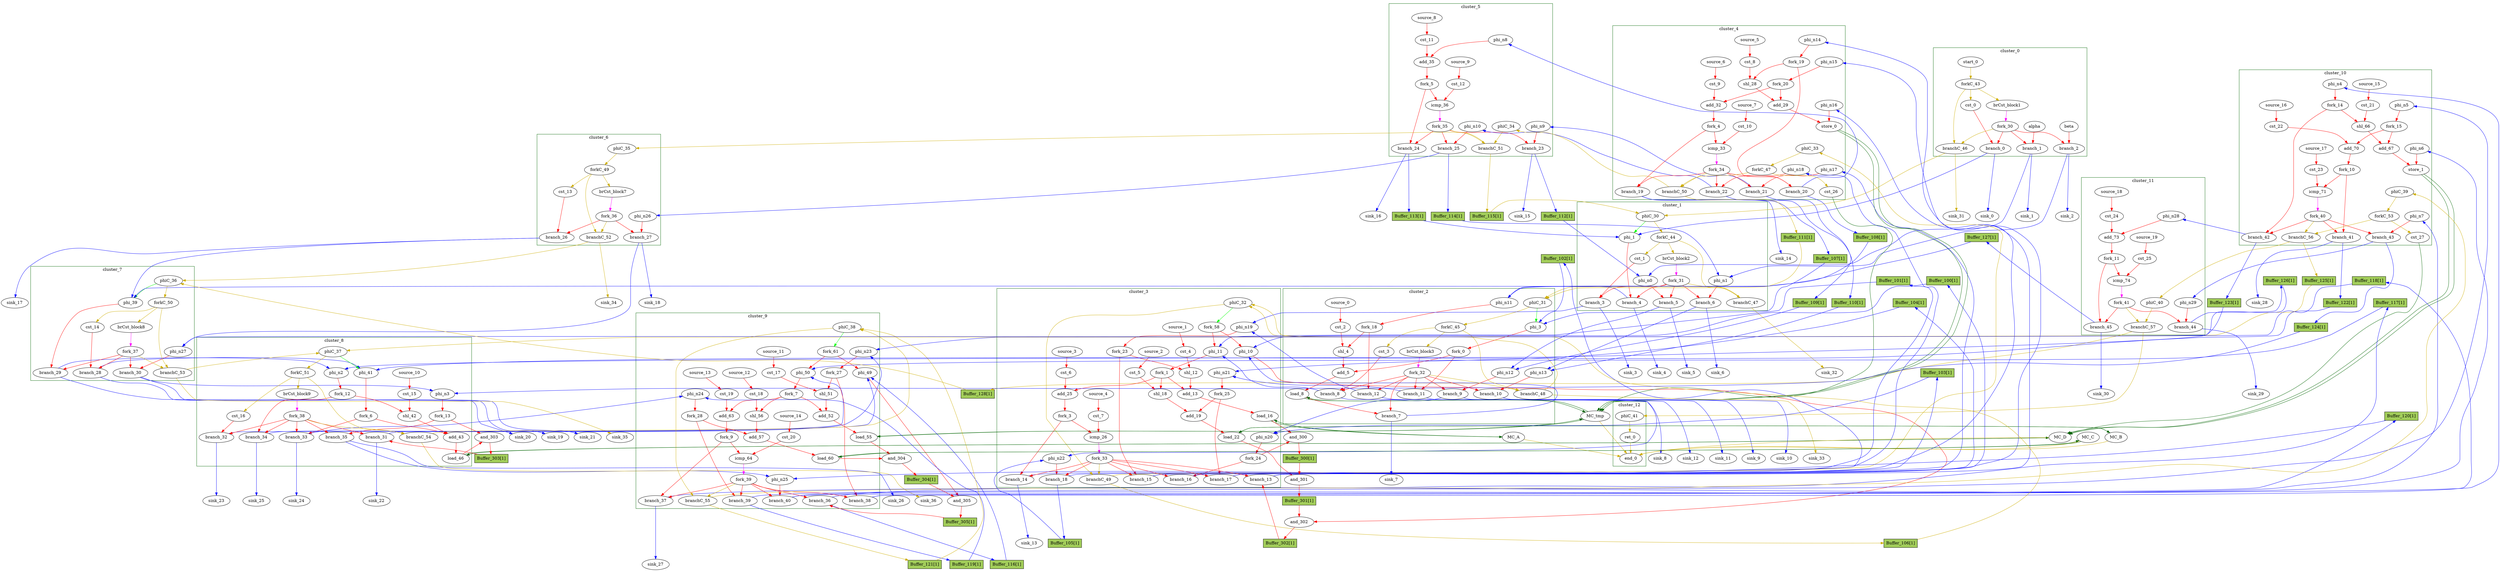 Digraph G {
	splines=spline;
	subgraph cluster_cluster_11 {
	color = "darkgreen";
label = "cluster_11";
		"cst_24" [type="Constant", in="in1:1", out="out1:1", bbID=12, value="0x00000001"];
		"add_73" [type="Operator", in="in1:4 in2:4 ", out="out1:4 ", bbID=12, II=1, delay=2.287, latency=0, op="add_op"];
		"cst_25" [type="Constant", in="in1:4", out="out1:4", bbID=12, value="0x00000008"];
		"icmp_74" [type="Operator", in="in1:4 in2:4 ", out="out1:1 ", bbID=12, II=1, delay=1.907, latency=0, op="icmp_ult_op"];
		"phi_n28" [type="Merge", in="in1:4 ", out="out1:4", bbID=12, delay=0.0];
		"phi_n29" [type="Merge", in="in1:32 ", out="out1:32", bbID=12, delay=0.0];
		"fork_11" [type="Fork", in="in1:4", out="out1:4 out2:4 ", bbID=12];
		"branch_44" [type="Branch", in="in1:32 in2?:1", out="out1+:32 out2-:32", bbID=12];
		"branch_45" [type="Branch", in="in1:4 in2?:1", out="out1+:4 out2-:4", bbID=12];
		"fork_41" [type="Fork", in="in1:1", out="out1:1 out2:1 out3:1 ", bbID=12];
		"phiC_40" [type="Merge", in="in1:0 ", out="out1:0", bbID=12, delay=0.0];
		"branchC_57" [type="Branch", in="in1:0 in2?:1", out="out1+:0 out2-:0", bbID=12];
		"source_18" [type="Source", out="out1:1", bbID=12];
		"source_19" [type="Source", out="out1:4", bbID=12];
	}
	subgraph cluster_cluster_6 {
	color = "darkgreen";
label = "cluster_6";
		"brCst_block7" [type="Constant", in="in1:1", out="out1:1", bbID=7, value="0x1"];
		"cst_13" [type="Constant", in="in1:1", out="out1:1", bbID=7, value="0x00000000"];
		"phi_n26" [type="Merge", in="in1:32 ", out="out1:32", bbID=7, delay=0.0];
		"branch_26" [type="Branch", in="in1:1 in2?:1", out="out1+:1 out2-:1", bbID=7];
		"branch_27" [type="Branch", in="in1:32 in2?:1", out="out1+:32 out2-:32", bbID=7];
		"fork_36" [type="Fork", in="in1:1", out="out1:1 out2:1 out3:1 ", bbID=7];
		"phiC_35" [type="Merge", in="in1:0 ", out="out1:0", bbID=7, delay=0.0];
		"forkC_49" [type="Fork", in="in1:0", out="out1:0 out2:0 out3:0 ", bbID=7];
		"branchC_52" [type="Branch", in="in1:0 in2?:1", out="out1+:0 out2-:0", bbID=7];
	}
	subgraph cluster_cluster_7 {
	color = "darkgreen";
label = "cluster_7";
		"phi_39" [type="Mux", in="in1?:1 in2:4 in3:4 ", out="out1:4", bbID=8, delay=1.397];
		"brCst_block8" [type="Constant", in="in1:1", out="out1:1", bbID=8, value="0x1"];
		"cst_14" [type="Constant", in="in1:1", out="out1:1", bbID=8, value="0x00000000"];
		"phi_n27" [type="Merge", in="in1:32 in2:32 ", out="out1:32", bbID=8, delay=1.397];
		"branch_28" [type="Branch", in="in1:1 in2?:1", out="out1+:1 out2-:1", bbID=8];
		"branch_29" [type="Branch", in="in1:4 in2?:1", out="out1+:4 out2-:4", bbID=8];
		"branch_30" [type="Branch", in="in1:32 in2?:1", out="out1+:32 out2-:32", bbID=8];
		"fork_37" [type="Fork", in="in1:1", out="out1:1 out2:1 out3:1 out4:1 ", bbID=8];
		"phiC_36" [type="CntrlMerge", in="in1:0 in2:0 ", out="out1:0 out2?:1", bbID=8, delay=0.0];
		"forkC_50" [type="Fork", in="in1:0", out="out1:0 out2:0 out3:0 ", bbID=8];
		"branchC_53" [type="Branch", in="in1:0 in2?:1", out="out1+:0 out2-:0", bbID=8];
	}
	subgraph cluster_cluster_1 {
	color = "darkgreen";
label = "cluster_1";
		"phi_1" [type="Mux", in="in1?:1 in2:4 in3:4 ", out="out1:4", bbID=2, delay=1.397];
		"brCst_block2" [type="Constant", in="in1:1", out="out1:1", bbID=2, value="0x1"];
		"cst_1" [type="Constant", in="in1:1", out="out1:1", bbID=2, value="0x00000000"];
		"phi_n0" [type="Merge", in="in1:32 in2:32 ", out="out1:32", bbID=2, delay=1.397];
		"phi_n1" [type="Merge", in="in1:32 in2:32 ", out="out1:32", bbID=2, delay=1.397];
		"branch_3" [type="Branch", in="in1:1 in2?:1", out="out1+:1 out2-:1", bbID=2];
		"branch_4" [type="Branch", in="in1:4 in2?:1", out="out1+:4 out2-:4", bbID=2];
		"branch_5" [type="Branch", in="in1:32 in2?:1", out="out1+:32 out2-:32", bbID=2];
		"branch_6" [type="Branch", in="in1:32 in2?:1", out="out1+:32 out2-:32", bbID=2];
		"fork_31" [type="Fork", in="in1:1", out="out1:1 out2:1 out3:1 out4:1 out5:1 ", bbID=2];
		"phiC_30" [type="CntrlMerge", in="in1:0 in2:0 ", out="out1:0 out2?:1", bbID=2, delay=0.0];
		"forkC_44" [type="Fork", in="in1:0", out="out1:0 out2:0 out3:0 ", bbID=2];
		"branchC_47" [type="Branch", in="in1:0 in2?:1", out="out1+:0 out2-:0", bbID=2];
	}
	subgraph cluster_cluster_10 {
	color = "darkgreen";
label = "cluster_10";
		"cst_21" [type="Constant", in="in1:2", out="out1:2", bbID=11, value="0x00000003"];
		"shl_66" [type="Operator", in="in1:7 in2:7 ", out="out1:7 ", bbID=11, II=1, delay=0.0, latency=0, op="shl_op"];
		"add_67" [type="Operator", in="in1:8 in2:8 ", out="out1:8 ", bbID=11, II=1, delay=2.287, latency=0, op="add_op"];
		"store_1" [type="Operator", in="in1:32 in2:8 ", out="out1:32 out2:8 ", bbID=11, II=1, delay=0.672, latency=0, op="mc_store_op", portId=0];
		"cst_22" [type="Constant", in="in1:1", out="out1:1", bbID=11, value="0x00000001"];
		"add_70" [type="Operator", in="in1:4 in2:4 ", out="out1:4 ", bbID=11, II=1, delay=2.287, latency=0, op="add_op"];
		"cst_23" [type="Constant", in="in1:4", out="out1:4", bbID=11, value="0x00000008"];
		"icmp_71" [type="Operator", in="in1:4 in2:4 ", out="out1:1 ", bbID=11, II=1, delay=1.907, latency=0, op="icmp_ult_op"];
		"phi_n4" [type="Merge", in="in1:4 ", out="out1:4", bbID=11, delay=0.0];
		"phi_n5" [type="Merge", in="in1:4 ", out="out1:4", bbID=11, delay=0.0];
		"phi_n6" [type="Merge", in="in1:32 ", out="out1:32", bbID=11, delay=0.0];
		"phi_n7" [type="Merge", in="in1:32 ", out="out1:32", bbID=11, delay=0.0];
		"fork_10" [type="Fork", in="in1:4", out="out1:4 out2:4 ", bbID=11];
		"fork_14" [type="Fork", in="in1:4", out="out1:4 out2:4 ", bbID=11];
		"fork_15" [type="Fork", in="in1:4", out="out1:4 out2:4 ", bbID=11];
		"branch_41" [type="Branch", in="in1:4 in2?:1", out="out1+:4 out2-:4", bbID=11];
		"branch_42" [type="Branch", in="in1:4 in2?:1", out="out1+:4 out2-:4", bbID=11];
		"branch_43" [type="Branch", in="in1:32 in2?:1", out="out1+:32 out2-:32", bbID=11];
		"fork_40" [type="Fork", in="in1:1", out="out1:1 out2:1 out3:1 out4:1 ", bbID=11];
		"cst_27" [type="Constant", in="in1:1", out="out1:1", bbID=11, value="0x00000001"];
		"phiC_39" [type="Merge", in="in1:0 ", out="out1:0", bbID=11, delay=0.0];
		"forkC_53" [type="Fork", in="in1:0", out="out1:0 out2:0 ", bbID=11];
		"branchC_56" [type="Branch", in="in1:0 in2?:1", out="out1+:0 out2-:0", bbID=11];
		"source_15" [type="Source", out="out1:2", bbID=11];
		"source_16" [type="Source", out="out1:1", bbID=11];
		"source_17" [type="Source", out="out1:4", bbID=11];
	}
	subgraph cluster_cluster_5 {
	color = "darkgreen";
label = "cluster_5";
		"cst_11" [type="Constant", in="in1:1", out="out1:1", bbID=6, value="0x00000001"];
		"add_35" [type="Operator", in="in1:4 in2:4 ", out="out1:4 ", bbID=6, II=1, delay=2.287, latency=0, op="add_op"];
		"cst_12" [type="Constant", in="in1:4", out="out1:4", bbID=6, value="0x00000008"];
		"icmp_36" [type="Operator", in="in1:4 in2:4 ", out="out1:1 ", bbID=6, II=1, delay=1.907, latency=0, op="icmp_ult_op"];
		"phi_n8" [type="Merge", in="in1:4 ", out="out1:4", bbID=6, delay=0.0];
		"phi_n9" [type="Merge", in="in1:32 ", out="out1:32", bbID=6, delay=0.0];
		"phi_n10" [type="Merge", in="in1:32 ", out="out1:32", bbID=6, delay=0.0];
		"fork_5" [type="Fork", in="in1:4", out="out1:4 out2:4 ", bbID=6];
		"branch_23" [type="Branch", in="in1:32 in2?:1", out="out1+:32 out2-:32", bbID=6];
		"branch_24" [type="Branch", in="in1:4 in2?:1", out="out1+:4 out2-:4", bbID=6];
		"branch_25" [type="Branch", in="in1:32 in2?:1", out="out1+:32 out2-:32", bbID=6];
		"fork_35" [type="Fork", in="in1:1", out="out1:1 out2:1 out3:1 out4:1 ", bbID=6];
		"phiC_34" [type="Merge", in="in1:0 ", out="out1:0", bbID=6, delay=0.0];
		"branchC_51" [type="Branch", in="in1:0 in2?:1", out="out1+:0 out2-:0", bbID=6];
		"source_8" [type="Source", out="out1:1", bbID=6];
		"source_9" [type="Source", out="out1:4", bbID=6];
	}
	subgraph cluster_cluster_8 {
	color = "darkgreen";
label = "cluster_8";
		"phi_41" [type="Mux", in="in1?:1 in2:4 in3:4 ", out="out1:4", bbID=9, delay=1.397];
		"cst_15" [type="Constant", in="in1:2", out="out1:2", bbID=9, value="0x00000003"];
		"shl_42" [type="Operator", in="in1:7 in2:7 ", out="out1:7 ", bbID=9, II=1, delay=0.0, latency=0, op="shl_op"];
		"add_43" [type="Operator", in="in1:8 in2:8 ", out="out1:8 ", bbID=9, II=1, delay=2.287, latency=0, op="add_op"];
		"load_46" [type="Operator", in="in1:32 in2:8 ", out="out1:32 out2:8 ", bbID=9, II=1, delay=1.412, latency=2, op="mc_load_op", portId=0];
		"brCst_block9" [type="Constant", in="in1:1", out="out1:1", bbID=9, value="0x1"];
		"cst_16" [type="Constant", in="in1:1", out="out1:1", bbID=9, value="0x00000000"];
		"phi_n2" [type="Merge", in="in1:4 in2:4 ", out="out1:4", bbID=9, delay=1.397];
		"phi_n3" [type="Merge", in="in1:32 in2:32 ", out="out1:32", bbID=9, delay=1.397];
		"fork_6" [type="Fork", in="in1:4", out="out1:4 out2:4 ", bbID=9];
		"fork_12" [type="Fork", in="in1:4", out="out1:4 out2:4 ", bbID=9];
		"fork_13" [type="Fork", in="in1:32", out="out1:32 out2:32 ", bbID=9];
		"branch_31" [type="Branch", in="in1:32 in2?:1", out="out1+:32 out2-:32", bbID=9];
		"branch_32" [type="Branch", in="in1:1 in2?:1", out="out1+:1 out2-:1", bbID=9];
		"branch_33" [type="Branch", in="in1:4 in2?:1", out="out1+:4 out2-:4", bbID=9];
		"branch_34" [type="Branch", in="in1:4 in2?:1", out="out1+:4 out2-:4", bbID=9];
		"branch_35" [type="Branch", in="in1:32 in2?:1", out="out1+:32 out2-:32", bbID=9];
		"fork_38" [type="Fork", in="in1:1", out="out1:1 out2:1 out3:1 out4:1 out5:1 out6:1 ", bbID=9];
		"phiC_37" [type="CntrlMerge", in="in1:0 in2:0 ", out="out1:0 out2?:1", bbID=9, delay=0.0];
		"forkC_51" [type="Fork", in="in1:0", out="out1:0 out2:0 out3:0 ", bbID=9];
		"branchC_54" [type="Branch", in="in1:0 in2?:1", out="out1+:0 out2-:0", bbID=9];
		"source_10" [type="Source", out="out1:2", bbID=9];
	}
	subgraph cluster_cluster_0 {
	color = "darkgreen";
label = "cluster_0";
		"alpha" [type="Entry", in="in1:32", out="out1:32", bbID=1];
		"beta" [type="Entry", in="in1:32", out="out1:32", bbID=1];
		"brCst_block1" [type="Constant", in="in1:1", out="out1:1", bbID=1, value="0x1"];
		"cst_0" [type="Constant", in="in1:1", out="out1:1", bbID=1, value="0x00000000"];
		"branch_0" [type="Branch", in="in1:1 in2?:1", out="out1+:1 out2-:1", bbID=1];
		"branch_1" [type="Branch", in="in1:32 in2?:1", out="out1+:32 out2-:32", bbID=1];
		"branch_2" [type="Branch", in="in1:32 in2?:1", out="out1+:32 out2-:32", bbID=1];
		"fork_30" [type="Fork", in="in1:1", out="out1:1 out2:1 out3:1 out4:1 ", bbID=1];
		"start_0" [type="Entry", in="in1:0", out="out1:0", bbID=1, control="true"];
		"forkC_43" [type="Fork", in="in1:0", out="out1:0 out2:0 out3:0 ", bbID=1];
		"branchC_46" [type="Branch", in="in1:0 in2?:1", out="out1+:0 out2-:0", bbID=1];
	}
	subgraph cluster_cluster_3 {
	color = "darkgreen";
label = "cluster_3";
		"phi_10" [type="Mux", in="in1?:1 in2:32 in3:32 ", out="out1:32", bbID=4, delay=1.397];
		"phi_11" [type="Mux", in="in1?:1 in2:4 in3:4 ", out="out1:4", bbID=4, delay=1.397];
		"cst_4" [type="Constant", in="in1:2", out="out1:2", bbID=4, value="0x00000003"];
		"shl_12" [type="Operator", in="in1:7 in2:7 ", out="out1:7 ", bbID=4, II=1, delay=0.0, latency=0, op="shl_op"];
		"add_13" [type="Operator", in="in1:8 in2:8 ", out="out1:8 ", bbID=4, II=1, delay=2.287, latency=0, op="add_op"];
		"load_16" [type="Operator", in="in1:32 in2:8 ", out="out1:32 out2:8 ", bbID=4, II=1, delay=1.412, latency=2, op="mc_load_op", portId=0];
		"cst_5" [type="Constant", in="in1:2", out="out1:2", bbID=4, value="0x00000003"];
		"shl_18" [type="Operator", in="in1:7 in2:7 ", out="out1:7 ", bbID=4, II=1, delay=0.0, latency=0, op="shl_op"];
		"add_19" [type="Operator", in="in1:8 in2:8 ", out="out1:8 ", bbID=4, II=1, delay=2.287, latency=0, op="add_op"];
		"load_22" [type="Operator", in="in1:32 in2:8 ", out="out1:32 out2:8 ", bbID=4, II=1, delay=1.412, latency=2, op="mc_load_op", portId=0];
		"cst_6" [type="Constant", in="in1:1", out="out1:1", bbID=4, value="0x00000001"];
		"add_25" [type="Operator", in="in1:4 in2:4 ", out="out1:4 ", bbID=4, II=1, delay=2.287, latency=0, op="add_op"];
		"cst_7" [type="Constant", in="in1:4", out="out1:4", bbID=4, value="0x00000008"];
		"icmp_26" [type="Operator", in="in1:4 in2:4 ", out="out1:1 ", bbID=4, II=1, delay=1.907, latency=0, op="icmp_ult_op"];
		"phi_n19" [type="Merge", in="in1:4 in2:4 ", out="out1:4", bbID=4, delay=1.397];
		"phi_n20" [type="Merge", in="in1:32 in2:32 ", out="out1:32", bbID=4, delay=1.397];
		"phi_n21" [type="Merge", in="in1:4 in2:4 ", out="out1:4", bbID=4, delay=1.397];
		"phi_n22" [type="Merge", in="in1:32 in2:32 ", out="out1:32", bbID=4, delay=1.397];
		"fork_1" [type="Fork", in="in1:4", out="out1:4 out2:4 out3:4 ", bbID=4];
		"fork_3" [type="Fork", in="in1:4", out="out1:4 out2:4 ", bbID=4];
		"fork_23" [type="Fork", in="in1:4", out="out1:4 out2:4 ", bbID=4];
		"fork_24" [type="Fork", in="in1:32", out="out1:32 out2:32 ", bbID=4];
		"fork_25" [type="Fork", in="in1:4", out="out1:4 out2:4 ", bbID=4];
		"branch_13" [type="Branch", in="in1:32 in2?:1", out="out1+:32 out2-:32", bbID=4];
		"branch_14" [type="Branch", in="in1:4 in2?:1", out="out1+:4 out2-:4", bbID=4];
		"branch_15" [type="Branch", in="in1:4 in2?:1", out="out1+:4 out2-:4", bbID=4];
		"branch_16" [type="Branch", in="in1:32 in2?:1", out="out1+:32 out2-:32", bbID=4];
		"branch_17" [type="Branch", in="in1:4 in2?:1", out="out1+:4 out2-:4", bbID=4];
		"branch_18" [type="Branch", in="in1:32 in2?:1", out="out1+:32 out2-:32", bbID=4];
		"fork_33" [type="Fork", in="in1:1", out="out1:1 out2:1 out3:1 out4:1 out5:1 out6:1 out7:1 ", bbID=4];
		"phiC_32" [type="CntrlMerge", in="in1:0 in2:0 ", out="out1:0 out2?:1", bbID=4, delay=0.0];
		"branchC_49" [type="Branch", in="in1:0 in2?:1", out="out1+:0 out2-:0", bbID=4];
		"source_1" [type="Source", out="out1:2", bbID=4];
		"source_2" [type="Source", out="out1:2", bbID=4];
		"source_3" [type="Source", out="out1:1", bbID=4];
		"source_4" [type="Source", out="out1:4", bbID=4];
		"fork_58" [type="Fork", in="in1:1", out="out1:1 out2:1 ", bbID=4];
	}
	subgraph cluster_cluster_4 {
	color = "darkgreen";
label = "cluster_4";
		"cst_8" [type="Constant", in="in1:2", out="out1:2", bbID=5, value="0x00000003"];
		"shl_28" [type="Operator", in="in1:7 in2:7 ", out="out1:7 ", bbID=5, II=1, delay=0.0, latency=0, op="shl_op"];
		"add_29" [type="Operator", in="in1:8 in2:8 ", out="out1:8 ", bbID=5, II=1, delay=2.287, latency=0, op="add_op"];
		"store_0" [type="Operator", in="in1:32 in2:8 ", out="out1:32 out2:8 ", bbID=5, II=1, delay=0.672, latency=0, op="mc_store_op", portId=0];
		"cst_9" [type="Constant", in="in1:1", out="out1:1", bbID=5, value="0x00000001"];
		"add_32" [type="Operator", in="in1:4 in2:4 ", out="out1:4 ", bbID=5, II=1, delay=2.287, latency=0, op="add_op"];
		"cst_10" [type="Constant", in="in1:4", out="out1:4", bbID=5, value="0x00000008"];
		"icmp_33" [type="Operator", in="in1:4 in2:4 ", out="out1:1 ", bbID=5, II=1, delay=1.907, latency=0, op="icmp_ult_op"];
		"phi_n14" [type="Merge", in="in1:4 ", out="out1:4", bbID=5, delay=0.0];
		"phi_n15" [type="Merge", in="in1:4 ", out="out1:4", bbID=5, delay=0.0];
		"phi_n16" [type="Merge", in="in1:32 ", out="out1:32", bbID=5, delay=0.0];
		"phi_n17" [type="Merge", in="in1:32 ", out="out1:32", bbID=5, delay=0.0];
		"phi_n18" [type="Merge", in="in1:32 ", out="out1:32", bbID=5, delay=0.0];
		"fork_4" [type="Fork", in="in1:4", out="out1:4 out2:4 ", bbID=5];
		"fork_19" [type="Fork", in="in1:4", out="out1:4 out2:4 ", bbID=5];
		"fork_20" [type="Fork", in="in1:4", out="out1:4 out2:4 ", bbID=5];
		"branch_19" [type="Branch", in="in1:4 in2?:1", out="out1+:4 out2-:4", bbID=5];
		"branch_20" [type="Branch", in="in1:4 in2?:1", out="out1+:4 out2-:4", bbID=5];
		"branch_21" [type="Branch", in="in1:32 in2?:1", out="out1+:32 out2-:32", bbID=5];
		"branch_22" [type="Branch", in="in1:32 in2?:1", out="out1+:32 out2-:32", bbID=5];
		"fork_34" [type="Fork", in="in1:1", out="out1:1 out2:1 out3:1 out4:1 out5:1 ", bbID=5];
		"cst_26" [type="Constant", in="in1:1", out="out1:1", bbID=5, value="0x00000001"];
		"phiC_33" [type="Merge", in="in1:0 ", out="out1:0", bbID=5, delay=0.0];
		"forkC_47" [type="Fork", in="in1:0", out="out1:0 out2:0 ", bbID=5];
		"branchC_50" [type="Branch", in="in1:0 in2?:1", out="out1+:0 out2-:0", bbID=5];
		"source_5" [type="Source", out="out1:2", bbID=5];
		"source_6" [type="Source", out="out1:1", bbID=5];
		"source_7" [type="Source", out="out1:4", bbID=5];
	}
	subgraph cluster_cluster_12 {
	color = "darkgreen";
label = "cluster_12";
		"ret_0" [type="Operator", in="in1:0 ", out="out1:0 ", bbID=13, II=1, delay=0.0, latency=0, op="ret_op"];
		"end_0" [type="Exit", in="in1:0*e in2:0*e in3:0*e in4:0*e in5:0*e in6:0 ", out="out1:0", bbID=0];
		"phiC_41" [type="Merge", in="in1:0 ", out="out1:0", bbID=13, delay=0.0];
	}
	subgraph cluster_cluster_9 {
	color = "darkgreen";
label = "cluster_9";
		"phi_49" [type="Mux", in="in1?:1 in2:32 in3:32 ", out="out1:32", bbID=10, delay=1.397];
		"phi_50" [type="Mux", in="in1?:1 in2:4 in3:4 ", out="out1:4", bbID=10, delay=1.397];
		"cst_17" [type="Constant", in="in1:2", out="out1:2", bbID=10, value="0x00000003"];
		"shl_51" [type="Operator", in="in1:7 in2:7 ", out="out1:7 ", bbID=10, II=1, delay=0.0, latency=0, op="shl_op"];
		"add_52" [type="Operator", in="in1:8 in2:8 ", out="out1:8 ", bbID=10, II=1, delay=2.287, latency=0, op="add_op"];
		"load_55" [type="Operator", in="in1:32 in2:8 ", out="out1:32 out2:8 ", bbID=10, II=1, delay=1.412, latency=2, op="mc_load_op", portId=1];
		"cst_18" [type="Constant", in="in1:2", out="out1:2", bbID=10, value="0x00000003"];
		"shl_56" [type="Operator", in="in1:7 in2:7 ", out="out1:7 ", bbID=10, II=1, delay=0.0, latency=0, op="shl_op"];
		"add_57" [type="Operator", in="in1:8 in2:8 ", out="out1:8 ", bbID=10, II=1, delay=2.287, latency=0, op="add_op"];
		"load_60" [type="Operator", in="in1:32 in2:8 ", out="out1:32 out2:8 ", bbID=10, II=1, delay=1.412, latency=2, op="mc_load_op", portId=0];
		"cst_19" [type="Constant", in="in1:1", out="out1:1", bbID=10, value="0x00000001"];
		"add_63" [type="Operator", in="in1:4 in2:4 ", out="out1:4 ", bbID=10, II=1, delay=2.287, latency=0, op="add_op"];
		"cst_20" [type="Constant", in="in1:4", out="out1:4", bbID=10, value="0x00000008"];
		"icmp_64" [type="Operator", in="in1:4 in2:4 ", out="out1:1 ", bbID=10, II=1, delay=1.907, latency=0, op="icmp_ult_op"];
		"phi_n23" [type="Merge", in="in1:4 in2:4 ", out="out1:4", bbID=10, delay=1.397];
		"phi_n24" [type="Merge", in="in1:4 in2:4 ", out="out1:4", bbID=10, delay=1.397];
		"phi_n25" [type="Merge", in="in1:32 in2:32 ", out="out1:32", bbID=10, delay=1.397];
		"fork_7" [type="Fork", in="in1:4", out="out1:4 out2:4 out3:4 ", bbID=10];
		"fork_9" [type="Fork", in="in1:4", out="out1:4 out2:4 ", bbID=10];
		"fork_27" [type="Fork", in="in1:4", out="out1:4 out2:4 ", bbID=10];
		"fork_28" [type="Fork", in="in1:4", out="out1:4 out2:4 ", bbID=10];
		"branch_36" [type="Branch", in="in1:32 in2?:1", out="out1+:32 out2-:32", bbID=10];
		"branch_37" [type="Branch", in="in1:4 in2?:1", out="out1+:4 out2-:4", bbID=10];
		"branch_38" [type="Branch", in="in1:4 in2?:1", out="out1+:4 out2-:4", bbID=10];
		"branch_39" [type="Branch", in="in1:4 in2?:1", out="out1+:4 out2-:4", bbID=10];
		"branch_40" [type="Branch", in="in1:32 in2?:1", out="out1+:32 out2-:32", bbID=10];
		"fork_39" [type="Fork", in="in1:1", out="out1:1 out2:1 out3:1 out4:1 out5:1 out6:1 ", bbID=10];
		"phiC_38" [type="CntrlMerge", in="in1:0 in2:0 ", out="out1:0 out2?:1", bbID=10, delay=0.0];
		"branchC_55" [type="Branch", in="in1:0 in2?:1", out="out1+:0 out2-:0", bbID=10];
		"source_11" [type="Source", out="out1:2", bbID=10];
		"source_12" [type="Source", out="out1:2", bbID=10];
		"source_13" [type="Source", out="out1:1", bbID=10];
		"source_14" [type="Source", out="out1:4", bbID=10];
		"fork_61" [type="Fork", in="in1:1", out="out1:1 out2:1 ", bbID=10];
	}
	subgraph cluster_cluster_2 {
	color = "darkgreen";
label = "cluster_2";
		"phi_3" [type="Mux", in="in1?:1 in2:4 in3:4 ", out="out1:4", bbID=3, delay=1.397];
		"cst_2" [type="Constant", in="in1:2", out="out1:2", bbID=3, value="0x00000003"];
		"shl_4" [type="Operator", in="in1:7 in2:7 ", out="out1:7 ", bbID=3, II=1, delay=0.0, latency=0, op="shl_op"];
		"add_5" [type="Operator", in="in1:8 in2:8 ", out="out1:8 ", bbID=3, II=1, delay=2.287, latency=0, op="add_op"];
		"load_8" [type="Operator", in="in1:32 in2:8 ", out="out1:32 out2:8 ", bbID=3, II=1, delay=1.412, latency=2, op="mc_load_op", portId=0];
		"brCst_block3" [type="Constant", in="in1:1", out="out1:1", bbID=3, value="0x1"];
		"cst_3" [type="Constant", in="in1:1", out="out1:1", bbID=3, value="0x00000000"];
		"phi_n11" [type="Merge", in="in1:4 in2:4 ", out="out1:4", bbID=3, delay=1.397];
		"phi_n12" [type="Merge", in="in1:32 in2:32 ", out="out1:32", bbID=3, delay=1.397];
		"phi_n13" [type="Merge", in="in1:32 in2:32 ", out="out1:32", bbID=3, delay=1.397];
		"fork_0" [type="Fork", in="in1:4", out="out1:4 out2:4 ", bbID=3];
		"fork_18" [type="Fork", in="in1:4", out="out1:4 out2:4 ", bbID=3];
		"branch_7" [type="Branch", in="in1:32 in2?:1", out="out1+:32 out2-:32", bbID=3];
		"branch_8" [type="Branch", in="in1:1 in2?:1", out="out1+:1 out2-:1", bbID=3];
		"branch_9" [type="Branch", in="in1:32 in2?:1", out="out1+:32 out2-:32", bbID=3];
		"branch_10" [type="Branch", in="in1:32 in2?:1", out="out1+:32 out2-:32", bbID=3];
		"branch_11" [type="Branch", in="in1:4 in2?:1", out="out1+:4 out2-:4", bbID=3];
		"branch_12" [type="Branch", in="in1:4 in2?:1", out="out1+:4 out2-:4", bbID=3];
		"fork_32" [type="Fork", in="in1:1", out="out1:1 out2:1 out3:1 out4:1 out5:1 out6:1 out7:1 ", bbID=3];
		"phiC_31" [type="CntrlMerge", in="in1:0 in2:0 ", out="out1:0 out2?:1", bbID=3, delay=0.0];
		"forkC_45" [type="Fork", in="in1:0", out="out1:0 out2:0 out3:0 ", bbID=3];
		"branchC_48" [type="Branch", in="in1:0 in2?:1", out="out1+:0 out2-:0", bbID=3];
		"source_0" [type="Source", out="out1:2", bbID=3];
	}
		"MC_tmp" [type="MC", in="in1:32*c0 in2:8*l0a in3:8*s0a in4:32*s0d in5:8*l1a ", out="out1:32*l0d out2:32*l1d out3:0*e ", bbID=0, bbcount=1, ldcount=2, memory="tmp", stcount=1];
		"MC_A" [type="MC", in="in1:8*l0a ", out="out1:32*l0d out2:0*e ", bbID=0, bbcount=0, ldcount=1, memory="A", stcount=0];
		"MC_B" [type="MC", in="in1:8*l0a ", out="out1:32*l0d out2:0*e ", bbID=0, bbcount=0, ldcount=1, memory="B", stcount=0];
		"MC_D" [type="MC", in="in1:32*c0 in2:8*l0a in3:8*s0a in4:32*s0d ", out="out1:32*l0d out2:0*e ", bbID=0, bbcount=1, ldcount=1, memory="D", stcount=1];
		"MC_C" [type="MC", in="in1:8*l0a ", out="out1:32*l0d out2:0*e ", bbID=0, bbcount=0, ldcount=1, memory="C", stcount=0];
		"sink_0" [type="Sink", in="in1:1", bbID=0];
		"sink_1" [type="Sink", in="in1:32", bbID=0];
		"sink_2" [type="Sink", in="in1:32", bbID=0];
		"sink_3" [type="Sink", in="in1:1", bbID=0];
		"sink_4" [type="Sink", in="in1:4", bbID=0];
		"sink_5" [type="Sink", in="in1:32", bbID=0];
		"sink_6" [type="Sink", in="in1:32", bbID=0];
		"sink_7" [type="Sink", in="in1:32", bbID=0];
		"sink_8" [type="Sink", in="in1:1", bbID=0];
		"sink_9" [type="Sink", in="in1:32", bbID=0];
		"sink_10" [type="Sink", in="in1:32", bbID=0];
		"sink_11" [type="Sink", in="in1:4", bbID=0];
		"sink_12" [type="Sink", in="in1:4", bbID=0];
		"sink_13" [type="Sink", in="in1:4", bbID=0];
		"sink_14" [type="Sink", in="in1:4", bbID=0];
		"sink_15" [type="Sink", in="in1:32", bbID=0];
		"sink_16" [type="Sink", in="in1:4", bbID=0];
		"sink_17" [type="Sink", in="in1:1", bbID=0];
		"sink_18" [type="Sink", in="in1:32", bbID=0];
		"sink_19" [type="Sink", in="in1:1", bbID=0];
		"sink_20" [type="Sink", in="in1:4", bbID=0];
		"sink_21" [type="Sink", in="in1:32", bbID=0];
		"sink_22" [type="Sink", in="in1:32", bbID=0];
		"sink_23" [type="Sink", in="in1:1", bbID=0];
		"sink_24" [type="Sink", in="in1:4", bbID=0];
		"sink_25" [type="Sink", in="in1:4", bbID=0];
		"sink_26" [type="Sink", in="in1:32", bbID=0];
		"sink_27" [type="Sink", in="in1:4", bbID=0];
		"sink_28" [type="Sink", in="in1:4", bbID=0];
		"sink_29" [type="Sink", in="in1:32", bbID=0];
		"sink_30" [type="Sink", in="in1:4", bbID=0];
		"sink_31" [type="Sink", in="in1:0", bbID=0];
		"sink_32" [type="Sink", in="in1:0", bbID=0];
		"sink_33" [type="Sink", in="in1:0", bbID=0];
		"sink_34" [type="Sink", in="in1:0", bbID=0];
		"sink_35" [type="Sink", in="in1:0", bbID=0];
		"sink_36" [type="Sink", in="in1:0", bbID=0];
		"Buffer_100" [type="Buffer", in="in1:32", out="out1:32", bbID=3, fillcolor="darkolivegreen3", height=0.4, label="Buffer_100[1]", shape="box", slots=1, style="filled", transparent="false"];
		"Buffer_101" [type="Buffer", in="in1:32", out="out1:32", bbID=3, fillcolor="darkolivegreen3", height=0.4, label="Buffer_101[1]", shape="box", slots=1, style="filled", transparent="false"];
		"Buffer_102" [type="Buffer", in="in1:32", out="out1:32", bbID=3, fillcolor="darkolivegreen3", height=0.4, label="Buffer_102[1]", shape="box", slots=1, style="filled", transparent="false"];
		"Buffer_103" [type="Buffer", in="in1:32", out="out1:32", bbID=3, fillcolor="darkolivegreen3", height=0.4, label="Buffer_103[1]", shape="box", slots=1, style="filled", transparent="false"];
		"Buffer_104" [type="Buffer", in="in1:32", out="out1:32", bbID=3, fillcolor="darkolivegreen3", height=0.4, label="Buffer_104[1]", shape="box", slots=1, style="filled", transparent="false"];
		"Buffer_105" [type="Buffer", in="in1:32", out="out1:32", bbID=3, fillcolor="darkolivegreen3", height=0.4, label="Buffer_105[1]", shape="box", slots=1, style="filled", transparent="false"];
		"Buffer_106" [type="Buffer", in="in1:32", out="out1:32", bbID=3, fillcolor="darkolivegreen3", height=0.4, label="Buffer_106[1]", shape="box", slots=1, style="filled", transparent="false"];
		"Buffer_107" [type="Buffer", in="in1:32", out="out1:32", bbID=3, fillcolor="darkolivegreen3", height=0.4, label="Buffer_107[1]", shape="box", slots=1, style="filled", transparent="false"];
		"Buffer_108" [type="Buffer", in="in1:32", out="out1:32", bbID=3, fillcolor="darkolivegreen3", height=0.4, label="Buffer_108[1]", shape="box", slots=1, style="filled", transparent="false"];
		"Buffer_109" [type="Buffer", in="in1:32", out="out1:32", bbID=3, fillcolor="darkolivegreen3", height=0.4, label="Buffer_109[1]", shape="box", slots=1, style="filled", transparent="false"];
		"Buffer_110" [type="Buffer", in="in1:32", out="out1:32", bbID=3, fillcolor="darkolivegreen3", height=0.4, label="Buffer_110[1]", shape="box", slots=1, style="filled", transparent="false"];
		"Buffer_111" [type="Buffer", in="in1:32", out="out1:32", bbID=3, fillcolor="darkolivegreen3", height=0.4, label="Buffer_111[1]", shape="box", slots=1, style="filled", transparent="false"];
		"Buffer_112" [type="Buffer", in="in1:32", out="out1:32", bbID=3, fillcolor="darkolivegreen3", height=0.4, label="Buffer_112[1]", shape="box", slots=1, style="filled", transparent="false"];
		"Buffer_113" [type="Buffer", in="in1:32", out="out1:32", bbID=3, fillcolor="darkolivegreen3", height=0.4, label="Buffer_113[1]", shape="box", slots=1, style="filled", transparent="false"];
		"Buffer_114" [type="Buffer", in="in1:32", out="out1:32", bbID=3, fillcolor="darkolivegreen3", height=0.4, label="Buffer_114[1]", shape="box", slots=1, style="filled", transparent="false"];
		"Buffer_115" [type="Buffer", in="in1:32", out="out1:32", bbID=3, fillcolor="darkolivegreen3", height=0.4, label="Buffer_115[1]", shape="box", slots=1, style="filled", transparent="false"];
		"Buffer_116" [type="Buffer", in="in1:32", out="out1:32", bbID=3, fillcolor="darkolivegreen3", height=0.4, label="Buffer_116[1]", shape="box", slots=1, style="filled", transparent="false"];
		"Buffer_117" [type="Buffer", in="in1:32", out="out1:32", bbID=3, fillcolor="darkolivegreen3", height=0.4, label="Buffer_117[1]", shape="box", slots=1, style="filled", transparent="false"];
		"Buffer_118" [type="Buffer", in="in1:32", out="out1:32", bbID=3, fillcolor="darkolivegreen3", height=0.4, label="Buffer_118[1]", shape="box", slots=1, style="filled", transparent="false"];
		"Buffer_119" [type="Buffer", in="in1:32", out="out1:32", bbID=3, fillcolor="darkolivegreen3", height=0.4, label="Buffer_119[1]", shape="box", slots=1, style="filled", transparent="false"];
		"Buffer_120" [type="Buffer", in="in1:32", out="out1:32", bbID=3, fillcolor="darkolivegreen3", height=0.4, label="Buffer_120[1]", shape="box", slots=1, style="filled", transparent="false"];
		"Buffer_121" [type="Buffer", in="in1:32", out="out1:32", bbID=3, fillcolor="darkolivegreen3", height=0.4, label="Buffer_121[1]", shape="box", slots=1, style="filled", transparent="false"];
		"Buffer_122" [type="Buffer", in="in1:32", out="out1:32", bbID=3, fillcolor="darkolivegreen3", height=0.4, label="Buffer_122[1]", shape="box", slots=1, style="filled", transparent="false"];
		"Buffer_123" [type="Buffer", in="in1:32", out="out1:32", bbID=3, fillcolor="darkolivegreen3", height=0.4, label="Buffer_123[1]", shape="box", slots=1, style="filled", transparent="false"];
		"Buffer_124" [type="Buffer", in="in1:32", out="out1:32", bbID=3, fillcolor="darkolivegreen3", height=0.4, label="Buffer_124[1]", shape="box", slots=1, style="filled", transparent="false"];
		"Buffer_125" [type="Buffer", in="in1:32", out="out1:32", bbID=3, fillcolor="darkolivegreen3", height=0.4, label="Buffer_125[1]", shape="box", slots=1, style="filled", transparent="false"];
		"Buffer_126" [type="Buffer", in="in1:32", out="out1:32", bbID=3, fillcolor="darkolivegreen3", height=0.4, label="Buffer_126[1]", shape="box", slots=1, style="filled", transparent="false"];
		"Buffer_127" [type="Buffer", in="in1:32", out="out1:32", bbID=3, fillcolor="darkolivegreen3", height=0.4, label="Buffer_127[1]", shape="box", slots=1, style="filled", transparent="false"];
		"Buffer_128" [type="Buffer", in="in1:32", out="out1:32", bbID=3, fillcolor="darkolivegreen3", height=0.4, label="Buffer_128[1]", shape="box", slots=1, style="filled", transparent="false"];
		"and_300" [type="Operator", in="in1:32 in2:32 ", out="out1:32 ", bbID=4, II=1, delay=0.0, latency=6, op="and_op"];
		"Buffer_300" [type="Buffer", in="in1:32", out="out1:32", bbID=3, fillcolor="darkolivegreen3", height=0.4, label="Buffer_300[1]", shape="box", slots=1, style="filled", transparent="false"];
		"and_301" [type="Operator", in="in1:32 in2:32 ", out="out1:32 ", bbID=4, II=1, delay=0.0, latency=6, op="and_op"];
		"Buffer_301" [type="Buffer", in="in1:32", out="out1:32", bbID=3, fillcolor="darkolivegreen3", height=0.4, label="Buffer_301[1]", shape="box", slots=1, style="filled", transparent="false"];
		"and_302" [type="Operator", in="in1:32 in2:32 ", out="out1:32 ", bbID=4, II=1, delay=0.0, latency=10, op="and_op"];
		"Buffer_302" [type="Buffer", in="in1:32", out="out1:32", bbID=3, fillcolor="darkolivegreen3", height=0.4, label="Buffer_302[1]", shape="box", slots=1, style="filled", transparent="false"];
		"and_303" [type="Operator", in="in1:32 in2:32 ", out="out1:32 ", bbID=9, II=1, delay=0.0, latency=6, op="and_op"];
		"Buffer_303" [type="Buffer", in="in1:32", out="out1:32", bbID=3, fillcolor="darkolivegreen3", height=0.4, label="Buffer_303[1]", shape="box", slots=1, style="filled", transparent="false"];
		"and_304" [type="Operator", in="in1:32 in2:32 ", out="out1:32 ", bbID=10, II=1, delay=0.0, latency=6, op="and_op"];
		"Buffer_304" [type="Buffer", in="in1:32", out="out1:32", bbID=3, fillcolor="darkolivegreen3", height=0.4, label="Buffer_304[1]", shape="box", slots=1, style="filled", transparent="false"];
		"and_305" [type="Operator", in="in1:32 in2:32 ", out="out1:32 ", bbID=10, II=1, delay=0.0, latency=10, op="and_op"];
		"Buffer_305" [type="Buffer", in="in1:32", out="out1:32", bbID=3, fillcolor="darkolivegreen3", height=0.4, label="Buffer_305[1]", shape="box", slots=1, style="filled", transparent="false"];
		"alpha" -> "branch_1" [color = "red", from = "out1", to = "in1"];
		"beta" -> "branch_2" [color = "red", from = "out1", to = "in1"];
		"brCst_block1" -> "fork_30" [color = "magenta", from = "out1", to = "in1"];
		"cst_0" -> "branch_0" [color = "red", from = "out1", to = "in1"];
		"phi_1" -> "branch_4" [color = "red", from = "out1", to = "in1"];
		"brCst_block2" -> "fork_31" [color = "magenta", from = "out1", to = "in1"];
		"cst_1" -> "branch_3" [color = "red", from = "out1", to = "in1"];
		"phi_3" -> "fork_0" [color = "red", from = "out1", to = "in1"];
		"cst_2" -> "shl_4" [color = "red", from = "out1", to = "in2"];
		"shl_4" -> "add_5" [color = "red", from = "out1", to = "in1"];
		"add_5" -> "load_8" [color = "red", from = "out1", to = "in2"];
		"load_8" -> "branch_7" [color = "red", from = "out1", to = "in1"];
		"load_8" -> "MC_tmp" [color = "darkgreen", mem_address = "true", from = "out2", to = "in2"];
		"brCst_block3" -> "fork_32" [color = "magenta", from = "out1", to = "in1"];
		"phi_10" -> "and_302" [color = "red", from = "out1", to = "in1"];
		"cst_3" -> "branch_8" [color = "red", from = "out1", to = "in1"];
		"phi_11" -> "fork_1" [color = "red", from = "out1", to = "in1"];
		"cst_4" -> "shl_12" [color = "red", from = "out1", to = "in2"];
		"shl_12" -> "add_13" [color = "red", from = "out1", to = "in1"];
		"add_13" -> "load_16" [color = "red", from = "out1", to = "in2"];
		"load_16" -> "MC_A" [color = "darkgreen", mem_address = "true", from = "out2", to = "in1"];
		"load_16" -> "and_300" [color = "red", from = "out1", to = "in1"];
		"cst_5" -> "shl_18" [color = "red", from = "out1", to = "in2"];
		"shl_18" -> "add_19" [color = "red", from = "out1", to = "in1"];
		"add_19" -> "load_22" [color = "red", from = "out1", to = "in2"];
		"load_22" -> "MC_B" [color = "darkgreen", mem_address = "true", from = "out2", to = "in1"];
		"load_22" -> "and_301" [color = "red", from = "out1", to = "in2"];
		"cst_6" -> "add_25" [color = "red", from = "out1", to = "in2"];
		"add_25" -> "fork_3" [color = "red", from = "out1", to = "in1"];
		"cst_7" -> "icmp_26" [color = "red", from = "out1", to = "in2"];
		"icmp_26" -> "fork_33" [color = "magenta", from = "out1", to = "in1"];
		"cst_8" -> "shl_28" [color = "red", from = "out1", to = "in2"];
		"shl_28" -> "add_29" [color = "red", from = "out1", to = "in1"];
		"add_29" -> "store_0" [color = "red", from = "out1", to = "in2"];
		"store_0" -> "MC_tmp" [color = "darkgreen", mem_address = "true", from = "out2", to = "in3"];
		"store_0" -> "MC_tmp" [color = "darkgreen", mem_address = "false", from = "out1", to = "in4"];
		"cst_9" -> "add_32" [color = "red", from = "out1", to = "in2"];
		"add_32" -> "fork_4" [color = "red", from = "out1", to = "in1"];
		"cst_10" -> "icmp_33" [color = "red", from = "out1", to = "in2"];
		"icmp_33" -> "fork_34" [color = "magenta", from = "out1", to = "in1"];
		"cst_11" -> "add_35" [color = "red", from = "out1", to = "in2"];
		"add_35" -> "fork_5" [color = "red", from = "out1", to = "in1"];
		"cst_12" -> "icmp_36" [color = "red", from = "out1", to = "in2"];
		"icmp_36" -> "fork_35" [color = "magenta", from = "out1", to = "in1"];
		"brCst_block7" -> "fork_36" [color = "magenta", from = "out1", to = "in1"];
		"cst_13" -> "branch_26" [color = "red", from = "out1", to = "in1"];
		"phi_39" -> "branch_29" [color = "red", from = "out1", to = "in1"];
		"brCst_block8" -> "fork_37" [color = "magenta", from = "out1", to = "in1"];
		"cst_14" -> "branch_28" [color = "red", from = "out1", to = "in1"];
		"phi_41" -> "fork_6" [color = "red", from = "out1", to = "in1"];
		"cst_15" -> "shl_42" [color = "red", from = "out1", to = "in2"];
		"shl_42" -> "add_43" [color = "red", from = "out1", to = "in1"];
		"add_43" -> "load_46" [color = "red", from = "out1", to = "in2"];
		"load_46" -> "MC_D" [color = "darkgreen", mem_address = "true", from = "out2", to = "in2"];
		"load_46" -> "and_303" [color = "red", from = "out1", to = "in1"];
		"brCst_block9" -> "fork_38" [color = "magenta", from = "out1", to = "in1"];
		"phi_49" -> "and_305" [color = "red", from = "out1", to = "in1"];
		"cst_16" -> "branch_32" [color = "red", from = "out1", to = "in1"];
		"phi_50" -> "fork_7" [color = "red", from = "out1", to = "in1"];
		"cst_17" -> "shl_51" [color = "red", from = "out1", to = "in2"];
		"shl_51" -> "add_52" [color = "red", from = "out1", to = "in1"];
		"add_52" -> "load_55" [color = "red", from = "out1", to = "in2"];
		"load_55" -> "MC_tmp" [color = "darkgreen", mem_address = "true", from = "out2", to = "in5"];
		"load_55" -> "and_304" [color = "red", from = "out1", to = "in1"];
		"cst_18" -> "shl_56" [color = "red", from = "out1", to = "in2"];
		"shl_56" -> "add_57" [color = "red", from = "out1", to = "in1"];
		"add_57" -> "load_60" [color = "red", from = "out1", to = "in2"];
		"load_60" -> "MC_C" [color = "darkgreen", mem_address = "true", from = "out2", to = "in1"];
		"load_60" -> "and_304" [color = "red", from = "out1", to = "in2"];
		"cst_19" -> "add_63" [color = "red", from = "out1", to = "in2"];
		"add_63" -> "fork_9" [color = "red", from = "out1", to = "in1"];
		"cst_20" -> "icmp_64" [color = "red", from = "out1", to = "in2"];
		"icmp_64" -> "fork_39" [color = "magenta", from = "out1", to = "in1"];
		"cst_21" -> "shl_66" [color = "red", from = "out1", to = "in2"];
		"shl_66" -> "add_67" [color = "red", from = "out1", to = "in1"];
		"add_67" -> "store_1" [color = "red", from = "out1", to = "in2"];
		"store_1" -> "MC_D" [color = "darkgreen", mem_address = "true", from = "out2", to = "in3"];
		"store_1" -> "MC_D" [color = "darkgreen", mem_address = "false", from = "out1", to = "in4"];
		"cst_22" -> "add_70" [color = "red", from = "out1", to = "in2"];
		"add_70" -> "fork_10" [color = "red", from = "out1", to = "in1"];
		"cst_23" -> "icmp_71" [color = "red", from = "out1", to = "in2"];
		"icmp_71" -> "fork_40" [color = "magenta", from = "out1", to = "in1"];
		"cst_24" -> "add_73" [color = "red", from = "out1", to = "in2"];
		"add_73" -> "fork_11" [color = "red", from = "out1", to = "in1"];
		"cst_25" -> "icmp_74" [color = "red", from = "out1", to = "in2"];
		"icmp_74" -> "fork_41" [color = "magenta", from = "out1", to = "in1"];
		"ret_0" -> "end_0" [color = "gold3", from = "out1", to = "in6"];
		"phi_n0" -> "branch_5" [color = "red", from = "out1", to = "in1"];
		"phi_n1" -> "branch_6" [color = "red", from = "out1", to = "in1"];
		"phi_n2" -> "fork_12" [color = "red", from = "out1", to = "in1"];
		"phi_n3" -> "fork_13" [color = "red", from = "out1", to = "in1"];
		"phi_n4" -> "fork_14" [color = "red", from = "out1", to = "in1"];
		"phi_n5" -> "fork_15" [color = "red", from = "out1", to = "in1"];
		"phi_n6" -> "store_1" [color = "red", from = "out1", to = "in1"];
		"phi_n7" -> "branch_43" [color = "red", from = "out1", to = "in1"];
		"phi_n8" -> "add_35" [color = "red", from = "out1", to = "in1"];
		"phi_n9" -> "branch_23" [color = "red", from = "out1", to = "in1"];
		"phi_n10" -> "branch_25" [color = "red", from = "out1", to = "in1"];
		"phi_n11" -> "fork_18" [color = "red", from = "out1", to = "in1"];
		"phi_n12" -> "branch_9" [color = "red", from = "out1", to = "in1"];
		"phi_n13" -> "branch_10" [color = "red", from = "out1", to = "in1"];
		"phi_n14" -> "fork_19" [color = "red", from = "out1", to = "in1"];
		"phi_n15" -> "fork_20" [color = "red", from = "out1", to = "in1"];
		"phi_n16" -> "store_0" [color = "red", from = "out1", to = "in1"];
		"phi_n17" -> "branch_21" [color = "red", from = "out1", to = "in1"];
		"phi_n18" -> "branch_22" [color = "red", from = "out1", to = "in1"];
		"phi_n19" -> "fork_23" [color = "red", from = "out1", to = "in1"];
		"phi_n20" -> "fork_24" [color = "red", from = "out1", to = "in1"];
		"phi_n21" -> "fork_25" [color = "red", from = "out1", to = "in1"];
		"phi_n22" -> "branch_18" [color = "red", from = "out1", to = "in1"];
		"phi_n23" -> "fork_27" [color = "red", from = "out1", to = "in1"];
		"phi_n24" -> "fork_28" [color = "red", from = "out1", to = "in1"];
		"phi_n25" -> "branch_40" [color = "red", from = "out1", to = "in1"];
		"phi_n26" -> "branch_27" [color = "red", from = "out1", to = "in1"];
		"phi_n27" -> "branch_30" [color = "red", from = "out1", to = "in1"];
		"phi_n28" -> "add_73" [color = "red", from = "out1", to = "in1"];
		"phi_n29" -> "branch_44" [color = "red", from = "out1", to = "in1"];
		"fork_0" -> "add_5" [color = "red", from = "out1", to = "in2"];
		"fork_0" -> "branch_11" [color = "red", from = "out2", to = "in1"];
		"fork_1" -> "add_13" [color = "red", from = "out1", to = "in2"];
		"fork_1" -> "shl_18" [color = "red", from = "out2", to = "in1"];
		"fork_1" -> "add_25" [color = "red", from = "out3", to = "in1"];
		"fork_3" -> "icmp_26" [color = "red", from = "out1", to = "in1"];
		"fork_3" -> "branch_14" [color = "red", from = "out2", to = "in1"];
		"fork_4" -> "icmp_33" [color = "red", from = "out1", to = "in1"];
		"fork_4" -> "branch_19" [color = "red", from = "out2", to = "in1"];
		"fork_5" -> "icmp_36" [color = "red", from = "out1", to = "in1"];
		"fork_5" -> "branch_24" [color = "red", from = "out2", to = "in1"];
		"fork_6" -> "add_43" [color = "red", from = "out1", to = "in2"];
		"fork_6" -> "branch_33" [color = "red", from = "out2", to = "in1"];
		"fork_7" -> "add_52" [color = "red", from = "out1", to = "in2"];
		"fork_7" -> "shl_56" [color = "red", from = "out2", to = "in1"];
		"fork_7" -> "add_63" [color = "red", from = "out3", to = "in1"];
		"fork_9" -> "icmp_64" [color = "red", from = "out1", to = "in1"];
		"fork_9" -> "branch_37" [color = "red", from = "out2", to = "in1"];
		"fork_10" -> "icmp_71" [color = "red", from = "out1", to = "in1"];
		"fork_10" -> "branch_41" [color = "red", from = "out2", to = "in1"];
		"fork_11" -> "icmp_74" [color = "red", from = "out1", to = "in1"];
		"fork_11" -> "branch_45" [color = "red", from = "out2", to = "in1"];
		"fork_12" -> "shl_42" [color = "red", from = "out1", to = "in1"];
		"fork_12" -> "branch_34" [color = "red", from = "out2", to = "in1"];
		"fork_13" -> "branch_35" [color = "red", from = "out2", to = "in1"];
		"fork_13" -> "and_303" [color = "red", from = "out1", to = "in2"];
		"fork_14" -> "shl_66" [color = "red", from = "out1", to = "in1"];
		"fork_14" -> "branch_42" [color = "red", from = "out2", to = "in1"];
		"fork_15" -> "add_67" [color = "red", from = "out1", to = "in2"];
		"fork_15" -> "add_70" [color = "red", from = "out2", to = "in1"];
		"fork_18" -> "shl_4" [color = "red", from = "out1", to = "in1"];
		"fork_18" -> "branch_12" [color = "red", from = "out2", to = "in1"];
		"fork_19" -> "shl_28" [color = "red", from = "out1", to = "in1"];
		"fork_19" -> "branch_20" [color = "red", from = "out2", to = "in1"];
		"fork_20" -> "add_29" [color = "red", from = "out1", to = "in2"];
		"fork_20" -> "add_32" [color = "red", from = "out2", to = "in1"];
		"fork_23" -> "shl_12" [color = "red", from = "out1", to = "in1"];
		"fork_23" -> "branch_15" [color = "red", from = "out2", to = "in1"];
		"fork_24" -> "branch_16" [color = "red", from = "out2", to = "in1"];
		"fork_24" -> "and_300" [color = "red", from = "out1", to = "in2"];
		"fork_25" -> "add_19" [color = "red", from = "out1", to = "in2"];
		"fork_25" -> "branch_17" [color = "red", from = "out2", to = "in1"];
		"fork_27" -> "shl_51" [color = "red", from = "out1", to = "in1"];
		"fork_27" -> "branch_38" [color = "red", from = "out2", to = "in1"];
		"fork_28" -> "add_57" [color = "red", from = "out1", to = "in2"];
		"fork_28" -> "branch_39" [color = "red", from = "out2", to = "in1"];
		"branch_0" -> "phi_1" [color = "blue", from = "out1", to = "in2", minlen = 3];
		"branch_0" -> "sink_0" [color = "blue", from = "out2", to = "in1", minlen = 3];
		"branch_1" -> "phi_n0" [color = "blue", from = "out1", to = "in1", minlen = 3];
		"branch_1" -> "sink_1" [color = "blue", from = "out2", to = "in1", minlen = 3];
		"branch_2" -> "phi_n1" [color = "blue", from = "out1", to = "in1", minlen = 3];
		"branch_2" -> "sink_2" [color = "blue", from = "out2", to = "in1", minlen = 3];
		"fork_30" -> "branch_0" [color = "red", from = "out3", to = "in2"];
		"fork_30" -> "branch_1" [color = "red", from = "out2", to = "in2"];
		"fork_30" -> "branch_2" [color = "red", from = "out1", to = "in2"];
		"fork_30" -> "branchC_46" [color = "gold3", from = "out4", to = "in2"];
		"branch_3" -> "phi_3" [color = "blue", from = "out1", to = "in2", minlen = 3];
		"branch_3" -> "sink_3" [color = "blue", from = "out2", to = "in1", minlen = 3];
		"branch_4" -> "phi_n11" [color = "blue", from = "out1", to = "in1", minlen = 3];
		"branch_4" -> "sink_4" [color = "blue", from = "out2", to = "in1", minlen = 3];
		"branch_5" -> "phi_n12" [color = "blue", from = "out1", to = "in1", minlen = 3];
		"branch_5" -> "sink_5" [color = "blue", from = "out2", to = "in1", minlen = 3];
		"branch_6" -> "phi_n13" [color = "blue", from = "out1", to = "in1", minlen = 3];
		"branch_6" -> "sink_6" [color = "blue", from = "out2", to = "in1", minlen = 3];
		"fork_31" -> "branch_3" [color = "red", from = "out4", to = "in2"];
		"fork_31" -> "branch_4" [color = "red", from = "out3", to = "in2"];
		"fork_31" -> "branch_5" [color = "red", from = "out2", to = "in2"];
		"fork_31" -> "branch_6" [color = "red", from = "out1", to = "in2"];
		"fork_31" -> "branchC_47" [color = "gold3", from = "out5", to = "in2"];
		"branch_7" -> "phi_10" [color = "blue", from = "out1", to = "in2", minlen = 3];
		"branch_7" -> "sink_7" [color = "blue", from = "out2", to = "in1", minlen = 3];
		"branch_8" -> "phi_11" [color = "blue", from = "out1", to = "in2", minlen = 3];
		"branch_8" -> "sink_8" [color = "blue", from = "out2", to = "in1", minlen = 3];
		"branch_9" -> "phi_n20" [color = "blue", from = "out1", to = "in1", minlen = 3];
		"branch_9" -> "sink_9" [color = "blue", from = "out2", to = "in1", minlen = 3];
		"branch_10" -> "phi_n22" [color = "blue", from = "out1", to = "in1", minlen = 3];
		"branch_10" -> "sink_10" [color = "blue", from = "out2", to = "in1", minlen = 3];
		"branch_11" -> "phi_n21" [color = "blue", from = "out1", to = "in1", minlen = 3];
		"branch_11" -> "sink_11" [color = "blue", from = "out2", to = "in1", minlen = 3];
		"branch_12" -> "phi_n19" [color = "blue", from = "out1", to = "in1", minlen = 3];
		"branch_12" -> "sink_12" [color = "blue", from = "out2", to = "in1", minlen = 3];
		"fork_32" -> "branch_7" [color = "red", from = "out6", to = "in2"];
		"fork_32" -> "branch_8" [color = "red", from = "out5", to = "in2"];
		"fork_32" -> "branch_9" [color = "red", from = "out4", to = "in2"];
		"fork_32" -> "branch_10" [color = "red", from = "out3", to = "in2"];
		"fork_32" -> "branch_11" [color = "red", from = "out2", to = "in2"];
		"fork_32" -> "branch_12" [color = "red", from = "out1", to = "in2"];
		"fork_32" -> "branchC_48" [color = "gold3", from = "out7", to = "in2"];
		"branch_13" -> "phi_n16" [color = "blue", from = "out2", to = "in1", minlen = 3];
		"branch_13" -> "Buffer_100" [color = "blue", from = "out1", to = "in1", minlen = 3];
		"branch_14" -> "sink_13" [color = "blue", from = "out2", to = "in1", minlen = 3];
		"branch_14" -> "Buffer_101" [color = "blue", from = "out1", to = "in1", minlen = 3];
		"branch_15" -> "phi_n14" [color = "blue", from = "out2", to = "in1", minlen = 3];
		"branch_15" -> "Buffer_102" [color = "blue", from = "out1", to = "in1", minlen = 3];
		"branch_16" -> "phi_n17" [color = "blue", from = "out2", to = "in1", minlen = 3];
		"branch_16" -> "Buffer_103" [color = "blue", from = "out1", to = "in1", minlen = 3];
		"branch_17" -> "phi_n15" [color = "blue", from = "out2", to = "in1", minlen = 3];
		"branch_17" -> "Buffer_104" [color = "blue", from = "out1", to = "in1", minlen = 3];
		"branch_18" -> "phi_n18" [color = "blue", from = "out2", to = "in1", minlen = 3];
		"branch_18" -> "Buffer_105" [color = "blue", from = "out1", to = "in1", minlen = 3];
		"fork_33" -> "branch_13" [color = "red", from = "out6", to = "in2"];
		"fork_33" -> "branch_14" [color = "red", from = "out5", to = "in2"];
		"fork_33" -> "branch_15" [color = "red", from = "out4", to = "in2"];
		"fork_33" -> "branch_16" [color = "red", from = "out3", to = "in2"];
		"fork_33" -> "branch_17" [color = "red", from = "out2", to = "in2"];
		"fork_33" -> "branch_18" [color = "red", from = "out1", to = "in2"];
		"fork_33" -> "branchC_49" [color = "gold3", from = "out7", to = "in2"];
		"branch_19" -> "sink_14" [color = "blue", from = "out2", to = "in1", minlen = 3];
		"branch_19" -> "Buffer_107" [color = "blue", from = "out1", to = "in1", minlen = 3];
		"branch_20" -> "phi_n8" [color = "blue", from = "out2", to = "in1", minlen = 3];
		"branch_20" -> "Buffer_108" [color = "blue", from = "out1", to = "in1", minlen = 3];
		"branch_21" -> "phi_n9" [color = "blue", from = "out2", to = "in1", minlen = 3];
		"branch_21" -> "Buffer_109" [color = "blue", from = "out1", to = "in1", minlen = 3];
		"branch_22" -> "phi_n10" [color = "blue", from = "out2", to = "in1", minlen = 3];
		"branch_22" -> "Buffer_110" [color = "blue", from = "out1", to = "in1", minlen = 3];
		"fork_34" -> "branch_19" [color = "red", from = "out4", to = "in2"];
		"fork_34" -> "branch_20" [color = "red", from = "out3", to = "in2"];
		"fork_34" -> "branch_21" [color = "red", from = "out2", to = "in2"];
		"fork_34" -> "branch_22" [color = "red", from = "out1", to = "in2"];
		"fork_34" -> "branchC_50" [color = "gold3", from = "out5", to = "in2"];
		"branch_23" -> "sink_15" [color = "blue", from = "out2", to = "in1", minlen = 3];
		"branch_23" -> "Buffer_112" [color = "blue", from = "out1", to = "in1", minlen = 3];
		"branch_24" -> "sink_16" [color = "blue", from = "out2", to = "in1", minlen = 3];
		"branch_24" -> "Buffer_113" [color = "blue", from = "out1", to = "in1", minlen = 3];
		"branch_25" -> "phi_n26" [color = "blue", from = "out2", to = "in1", minlen = 3];
		"branch_25" -> "Buffer_114" [color = "blue", from = "out1", to = "in1", minlen = 3];
		"fork_35" -> "branch_23" [color = "red", from = "out3", to = "in2"];
		"fork_35" -> "branch_24" [color = "red", from = "out2", to = "in2"];
		"fork_35" -> "branch_25" [color = "red", from = "out1", to = "in2"];
		"fork_35" -> "branchC_51" [color = "gold3", from = "out4", to = "in2"];
		"branch_26" -> "phi_39" [color = "blue", from = "out1", to = "in2", minlen = 3];
		"branch_26" -> "sink_17" [color = "blue", from = "out2", to = "in1", minlen = 3];
		"branch_27" -> "phi_n27" [color = "blue", from = "out1", to = "in1", minlen = 3];
		"branch_27" -> "sink_18" [color = "blue", from = "out2", to = "in1", minlen = 3];
		"fork_36" -> "branch_26" [color = "red", from = "out2", to = "in2"];
		"fork_36" -> "branch_27" [color = "red", from = "out1", to = "in2"];
		"fork_36" -> "branchC_52" [color = "gold3", from = "out3", to = "in2"];
		"branch_28" -> "phi_41" [color = "blue", from = "out1", to = "in2", minlen = 3];
		"branch_28" -> "sink_19" [color = "blue", from = "out2", to = "in1", minlen = 3];
		"branch_29" -> "phi_n2" [color = "blue", from = "out1", to = "in1", minlen = 3];
		"branch_29" -> "sink_20" [color = "blue", from = "out2", to = "in1", minlen = 3];
		"branch_30" -> "phi_n3" [color = "blue", from = "out1", to = "in1", minlen = 3];
		"branch_30" -> "sink_21" [color = "blue", from = "out2", to = "in1", minlen = 3];
		"fork_37" -> "branch_28" [color = "red", from = "out3", to = "in2"];
		"fork_37" -> "branch_29" [color = "red", from = "out2", to = "in2"];
		"fork_37" -> "branch_30" [color = "red", from = "out1", to = "in2"];
		"fork_37" -> "branchC_53" [color = "gold3", from = "out4", to = "in2"];
		"branch_31" -> "phi_49" [color = "blue", from = "out1", to = "in2", minlen = 3];
		"branch_31" -> "sink_22" [color = "blue", from = "out2", to = "in1", minlen = 3];
		"branch_32" -> "phi_50" [color = "blue", from = "out1", to = "in2", minlen = 3];
		"branch_32" -> "sink_23" [color = "blue", from = "out2", to = "in1", minlen = 3];
		"branch_33" -> "phi_n24" [color = "blue", from = "out1", to = "in1", minlen = 3];
		"branch_33" -> "sink_24" [color = "blue", from = "out2", to = "in1", minlen = 3];
		"branch_34" -> "phi_n23" [color = "blue", from = "out1", to = "in1", minlen = 3];
		"branch_34" -> "sink_25" [color = "blue", from = "out2", to = "in1", minlen = 3];
		"branch_35" -> "phi_n25" [color = "blue", from = "out1", to = "in1", minlen = 3];
		"branch_35" -> "sink_26" [color = "blue", from = "out2", to = "in1", minlen = 3];
		"fork_38" -> "branch_31" [color = "red", from = "out5", to = "in2"];
		"fork_38" -> "branch_32" [color = "red", from = "out4", to = "in2"];
		"fork_38" -> "branch_33" [color = "red", from = "out3", to = "in2"];
		"fork_38" -> "branch_34" [color = "red", from = "out2", to = "in2"];
		"fork_38" -> "branch_35" [color = "red", from = "out1", to = "in2"];
		"fork_38" -> "branchC_54" [color = "gold3", from = "out6", to = "in2"];
		"branch_36" -> "phi_n6" [color = "blue", from = "out2", to = "in1", minlen = 3];
		"branch_36" -> "Buffer_116" [color = "blue", from = "out1", to = "in1", minlen = 3];
		"branch_37" -> "sink_27" [color = "blue", from = "out2", to = "in1", minlen = 3];
		"branch_37" -> "Buffer_117" [color = "blue", from = "out1", to = "in1", minlen = 3];
		"branch_38" -> "phi_n4" [color = "blue", from = "out2", to = "in1", minlen = 3];
		"branch_38" -> "Buffer_118" [color = "blue", from = "out1", to = "in1", minlen = 3];
		"branch_39" -> "phi_n5" [color = "blue", from = "out2", to = "in1", minlen = 3];
		"branch_39" -> "Buffer_119" [color = "blue", from = "out1", to = "in1", minlen = 3];
		"branch_40" -> "phi_n7" [color = "blue", from = "out2", to = "in1", minlen = 3];
		"branch_40" -> "Buffer_120" [color = "blue", from = "out1", to = "in1", minlen = 3];
		"fork_39" -> "branch_36" [color = "red", from = "out5", to = "in2"];
		"fork_39" -> "branch_37" [color = "red", from = "out4", to = "in2"];
		"fork_39" -> "branch_38" [color = "red", from = "out3", to = "in2"];
		"fork_39" -> "branch_39" [color = "red", from = "out2", to = "in2"];
		"fork_39" -> "branch_40" [color = "red", from = "out1", to = "in2"];
		"fork_39" -> "branchC_55" [color = "gold3", from = "out6", to = "in2"];
		"branch_41" -> "sink_28" [color = "blue", from = "out2", to = "in1", minlen = 3];
		"branch_41" -> "Buffer_122" [color = "blue", from = "out1", to = "in1", minlen = 3];
		"branch_42" -> "phi_n28" [color = "blue", from = "out2", to = "in1", minlen = 3];
		"branch_42" -> "Buffer_123" [color = "blue", from = "out1", to = "in1", minlen = 3];
		"branch_43" -> "phi_n29" [color = "blue", from = "out2", to = "in1", minlen = 3];
		"branch_43" -> "Buffer_124" [color = "blue", from = "out1", to = "in1", minlen = 3];
		"fork_40" -> "branch_41" [color = "red", from = "out3", to = "in2"];
		"fork_40" -> "branch_42" [color = "red", from = "out2", to = "in2"];
		"fork_40" -> "branch_43" [color = "red", from = "out1", to = "in2"];
		"fork_40" -> "branchC_56" [color = "gold3", from = "out4", to = "in2"];
		"branch_44" -> "sink_29" [color = "blue", from = "out2", to = "in1", minlen = 3];
		"branch_44" -> "Buffer_126" [color = "blue", from = "out1", to = "in1", minlen = 3];
		"branch_45" -> "sink_30" [color = "blue", from = "out2", to = "in1", minlen = 3];
		"branch_45" -> "Buffer_127" [color = "blue", from = "out1", to = "in1", minlen = 3];
		"fork_41" -> "branch_44" [color = "red", from = "out2", to = "in2"];
		"fork_41" -> "branch_45" [color = "red", from = "out1", to = "in2"];
		"fork_41" -> "branchC_57" [color = "gold3", from = "out3", to = "in2"];
		"MC_tmp" -> "load_8" [color = "darkgreen", mem_address = "false", from = "out1", to = "in1"];
		"MC_tmp" -> "load_55" [color = "darkgreen", mem_address = "false", from = "out2", to = "in1"];
		"MC_tmp" -> "end_0" [color = "gold3", from = "out3", to = "in1"];
		"MC_A" -> "load_16" [color = "darkgreen", mem_address = "false", from = "out1", to = "in1"];
		"MC_A" -> "end_0" [color = "gold3", from = "out2", to = "in2"];
		"MC_B" -> "load_22" [color = "darkgreen", mem_address = "false", from = "out1", to = "in1"];
		"MC_B" -> "end_0" [color = "gold3", from = "out2", to = "in3"];
		"cst_26" -> "MC_tmp" [color = "darkgreen", from = "out1", to = "in1"];
		"MC_D" -> "load_46" [color = "darkgreen", mem_address = "false", from = "out1", to = "in1"];
		"MC_D" -> "end_0" [color = "gold3", from = "out2", to = "in4"];
		"MC_C" -> "load_60" [color = "darkgreen", mem_address = "false", from = "out1", to = "in1"];
		"MC_C" -> "end_0" [color = "gold3", from = "out2", to = "in5"];
		"cst_27" -> "MC_D" [color = "darkgreen", from = "out1", to = "in1"];
		"start_0" -> "forkC_43" [color = "gold3", from = "out1", to = "in1"];
		"forkC_43" -> "brCst_block1" [color = "gold3", from = "out3", to = "in1"];
		"forkC_43" -> "cst_0" [color = "gold3", from = "out1", to = "in1"];
		"forkC_43" -> "branchC_46" [color = "gold3", from = "out2", to = "in1"];
		"branchC_46" -> "phiC_30" [color = "gold3", from = "out1", to = "in1", minlen = 3];
		"branchC_46" -> "sink_31" [color = "gold3", from = "out2", to = "in1", minlen = 3];
		"phiC_30" -> "phi_1" [color = "green", from = "out2", to = "in1"];
		"phiC_30" -> "forkC_44" [color = "gold3", from = "out1", to = "in1"];
		"forkC_44" -> "brCst_block2" [color = "gold3", from = "out3", to = "in1"];
		"forkC_44" -> "cst_1" [color = "gold3", from = "out1", to = "in1"];
		"forkC_44" -> "branchC_47" [color = "gold3", from = "out2", to = "in1"];
		"branchC_47" -> "phiC_31" [color = "gold3", from = "out1", to = "in1", minlen = 3];
		"branchC_47" -> "sink_32" [color = "gold3", from = "out2", to = "in1", minlen = 3];
		"phiC_31" -> "phi_3" [color = "green", from = "out2", to = "in1"];
		"phiC_31" -> "forkC_45" [color = "gold3", from = "out1", to = "in1"];
		"forkC_45" -> "brCst_block3" [color = "gold3", from = "out3", to = "in1"];
		"forkC_45" -> "cst_3" [color = "gold3", from = "out1", to = "in1"];
		"forkC_45" -> "branchC_48" [color = "gold3", from = "out2", to = "in1"];
		"branchC_48" -> "phiC_32" [color = "gold3", from = "out1", to = "in1", minlen = 3];
		"branchC_48" -> "sink_33" [color = "gold3", from = "out2", to = "in1", minlen = 3];
		"phiC_32" -> "branchC_49" [color = "gold3", from = "out1", to = "in1"];
		"phiC_32" -> "fork_58" [color = "green", from = "out2", to = "in1"];
		"branchC_49" -> "phiC_33" [color = "gold3", from = "out2", to = "in1", minlen = 3];
		"branchC_49" -> "Buffer_106" [color = "gold3", from = "out1", to = "in1", minlen = 3];
		"phiC_33" -> "forkC_47" [color = "gold3", from = "out1", to = "in1"];
		"forkC_47" -> "cst_26" [color = "gold3", from = "out1", to = "in1"];
		"forkC_47" -> "branchC_50" [color = "gold3", from = "out2", to = "in1"];
		"branchC_50" -> "phiC_34" [color = "gold3", from = "out2", to = "in1", minlen = 3];
		"branchC_50" -> "Buffer_111" [color = "gold3", from = "out1", to = "in1", minlen = 3];
		"phiC_34" -> "branchC_51" [color = "gold3", from = "out1", to = "in1"];
		"branchC_51" -> "phiC_35" [color = "gold3", from = "out2", to = "in1", minlen = 3];
		"branchC_51" -> "Buffer_115" [color = "gold3", from = "out1", to = "in1", minlen = 3];
		"phiC_35" -> "forkC_49" [color = "gold3", from = "out1", to = "in1"];
		"forkC_49" -> "brCst_block7" [color = "gold3", from = "out3", to = "in1"];
		"forkC_49" -> "cst_13" [color = "gold3", from = "out1", to = "in1"];
		"forkC_49" -> "branchC_52" [color = "gold3", from = "out2", to = "in1"];
		"branchC_52" -> "phiC_36" [color = "gold3", from = "out1", to = "in1", minlen = 3];
		"branchC_52" -> "sink_34" [color = "gold3", from = "out2", to = "in1", minlen = 3];
		"phiC_36" -> "phi_39" [color = "green", from = "out2", to = "in1"];
		"phiC_36" -> "forkC_50" [color = "gold3", from = "out1", to = "in1"];
		"forkC_50" -> "brCst_block8" [color = "gold3", from = "out3", to = "in1"];
		"forkC_50" -> "cst_14" [color = "gold3", from = "out1", to = "in1"];
		"forkC_50" -> "branchC_53" [color = "gold3", from = "out2", to = "in1"];
		"branchC_53" -> "phiC_37" [color = "gold3", from = "out1", to = "in1", minlen = 3];
		"branchC_53" -> "sink_35" [color = "gold3", from = "out2", to = "in1", minlen = 3];
		"phiC_37" -> "phi_41" [color = "green", from = "out2", to = "in1"];
		"phiC_37" -> "forkC_51" [color = "gold3", from = "out1", to = "in1"];
		"forkC_51" -> "brCst_block9" [color = "gold3", from = "out3", to = "in1"];
		"forkC_51" -> "cst_16" [color = "gold3", from = "out1", to = "in1"];
		"forkC_51" -> "branchC_54" [color = "gold3", from = "out2", to = "in1"];
		"branchC_54" -> "phiC_38" [color = "gold3", from = "out1", to = "in1", minlen = 3];
		"branchC_54" -> "sink_36" [color = "gold3", from = "out2", to = "in1", minlen = 3];
		"phiC_38" -> "branchC_55" [color = "gold3", from = "out1", to = "in1"];
		"phiC_38" -> "fork_61" [color = "green", from = "out2", to = "in1"];
		"branchC_55" -> "phiC_39" [color = "gold3", from = "out2", to = "in1", minlen = 3];
		"branchC_55" -> "Buffer_121" [color = "gold3", from = "out1", to = "in1", minlen = 3];
		"phiC_39" -> "forkC_53" [color = "gold3", from = "out1", to = "in1"];
		"forkC_53" -> "cst_27" [color = "gold3", from = "out1", to = "in1"];
		"forkC_53" -> "branchC_56" [color = "gold3", from = "out2", to = "in1"];
		"branchC_56" -> "phiC_40" [color = "gold3", from = "out2", to = "in1", minlen = 3];
		"branchC_56" -> "Buffer_125" [color = "gold3", from = "out1", to = "in1", minlen = 3];
		"phiC_40" -> "branchC_57" [color = "gold3", from = "out1", to = "in1"];
		"branchC_57" -> "phiC_41" [color = "gold3", from = "out2", to = "in1", minlen = 3];
		"branchC_57" -> "Buffer_128" [color = "gold3", from = "out1", to = "in1", minlen = 3];
		"phiC_41" -> "ret_0" [color = "gold3", from = "out1", to = "in1"];
		"source_0" -> "cst_2" [color = "red", from = "out1", to = "in1"];
		"source_1" -> "cst_4" [color = "red", from = "out1", to = "in1"];
		"source_2" -> "cst_5" [color = "red", from = "out1", to = "in1"];
		"source_3" -> "cst_6" [color = "red", from = "out1", to = "in1"];
		"source_4" -> "cst_7" [color = "red", from = "out1", to = "in1"];
		"source_5" -> "cst_8" [color = "red", from = "out1", to = "in1"];
		"source_6" -> "cst_9" [color = "red", from = "out1", to = "in1"];
		"source_7" -> "cst_10" [color = "red", from = "out1", to = "in1"];
		"source_8" -> "cst_11" [color = "red", from = "out1", to = "in1"];
		"source_9" -> "cst_12" [color = "red", from = "out1", to = "in1"];
		"source_10" -> "cst_15" [color = "red", from = "out1", to = "in1"];
		"source_11" -> "cst_17" [color = "red", from = "out1", to = "in1"];
		"source_12" -> "cst_18" [color = "red", from = "out1", to = "in1"];
		"source_13" -> "cst_19" [color = "red", from = "out1", to = "in1"];
		"source_14" -> "cst_20" [color = "red", from = "out1", to = "in1"];
		"source_15" -> "cst_21" [color = "red", from = "out1", to = "in1"];
		"source_16" -> "cst_22" [color = "red", from = "out1", to = "in1"];
		"source_17" -> "cst_23" [color = "red", from = "out1", to = "in1"];
		"source_18" -> "cst_24" [color = "red", from = "out1", to = "in1"];
		"source_19" -> "cst_25" [color = "red", from = "out1", to = "in1"];
		"fork_58" -> "phi_10" [color = "red", from = "out1", to = "in1"];
		"fork_58" -> "phi_11" [color = "red", from = "out2", to = "in1"];
		"fork_61" -> "phi_49" [color = "red", from = "out1", to = "in1"];
		"fork_61" -> "phi_50" [color = "red", from = "out2", to = "in1"];
		"Buffer_100" -> "phi_10" [color = "blue", from = "out1", to = "in3", minlen = 3];
		"Buffer_101" -> "phi_11" [color = "blue", from = "out1", to = "in3", minlen = 3];
		"Buffer_102" -> "phi_n19" [color = "blue", from = "out1", to = "in2", minlen = 3];
		"Buffer_103" -> "phi_n20" [color = "blue", from = "out1", to = "in2", minlen = 3];
		"Buffer_104" -> "phi_n21" [color = "blue", from = "out1", to = "in2", minlen = 3];
		"Buffer_105" -> "phi_n22" [color = "blue", from = "out1", to = "in2", minlen = 3];
		"Buffer_106" -> "phiC_32" [color = "gold3", from = "out1", to = "in2", minlen = 3];
		"Buffer_107" -> "phi_3" [color = "blue", from = "out1", to = "in3", minlen = 3];
		"Buffer_108" -> "phi_n11" [color = "blue", from = "out1", to = "in2", minlen = 3];
		"Buffer_109" -> "phi_n12" [color = "blue", from = "out1", to = "in2", minlen = 3];
		"Buffer_110" -> "phi_n13" [color = "blue", from = "out1", to = "in2", minlen = 3];
		"Buffer_111" -> "phiC_31" [color = "gold3", from = "out1", to = "in2", minlen = 3];
		"Buffer_112" -> "phi_n0" [color = "blue", from = "out1", to = "in2", minlen = 3];
		"Buffer_113" -> "phi_1" [color = "blue", from = "out1", to = "in3", minlen = 3];
		"Buffer_114" -> "phi_n1" [color = "blue", from = "out1", to = "in2", minlen = 3];
		"Buffer_115" -> "phiC_30" [color = "gold3", from = "out1", to = "in2", minlen = 3];
		"Buffer_116" -> "phi_49" [color = "blue", from = "out1", to = "in3", minlen = 3];
		"Buffer_117" -> "phi_50" [color = "blue", from = "out1", to = "in3", minlen = 3];
		"Buffer_118" -> "phi_n23" [color = "blue", from = "out1", to = "in2", minlen = 3];
		"Buffer_119" -> "phi_n24" [color = "blue", from = "out1", to = "in2", minlen = 3];
		"Buffer_120" -> "phi_n25" [color = "blue", from = "out1", to = "in2", minlen = 3];
		"Buffer_121" -> "phiC_38" [color = "gold3", from = "out1", to = "in2", minlen = 3];
		"Buffer_122" -> "phi_41" [color = "blue", from = "out1", to = "in3", minlen = 3];
		"Buffer_123" -> "phi_n2" [color = "blue", from = "out1", to = "in2", minlen = 3];
		"Buffer_124" -> "phi_n3" [color = "blue", from = "out1", to = "in2", minlen = 3];
		"Buffer_125" -> "phiC_37" [color = "gold3", from = "out1", to = "in2", minlen = 3];
		"Buffer_126" -> "phi_n27" [color = "blue", from = "out1", to = "in2", minlen = 3];
		"Buffer_127" -> "phi_39" [color = "blue", from = "out1", to = "in3", minlen = 3];
		"Buffer_128" -> "phiC_36" [color = "gold3", from = "out1", to = "in2", minlen = 3];
		"and_300" -> "Buffer_300" [color = "red", from = "out1", to = "in1"];
		"Buffer_300" -> "and_301" [color = "red", from = "out1", to = "in1"];
		"and_301" -> "Buffer_301" [color = "red", from = "out1", to = "in1"];
		"Buffer_301" -> "and_302" [color = "red", from = "out1", to = "in2"];
		"and_302" -> "Buffer_302" [color = "red", from = "out1", to = "in1"];
		"Buffer_302" -> "branch_13" [color = "red", from = "out1", to = "in1"];
		"and_303" -> "Buffer_303" [color = "red", from = "out1", to = "in1"];
		"Buffer_303" -> "branch_31" [color = "red", from = "out1", to = "in1"];
		"and_304" -> "Buffer_304" [color = "red", from = "out1", to = "in1"];
		"Buffer_304" -> "and_305" [color = "red", from = "out1", to = "in2"];
		"and_305" -> "Buffer_305" [color = "red", from = "out1", to = "in1"];
		"Buffer_305" -> "branch_36" [color = "red", from = "out1", to = "in1"];
}
